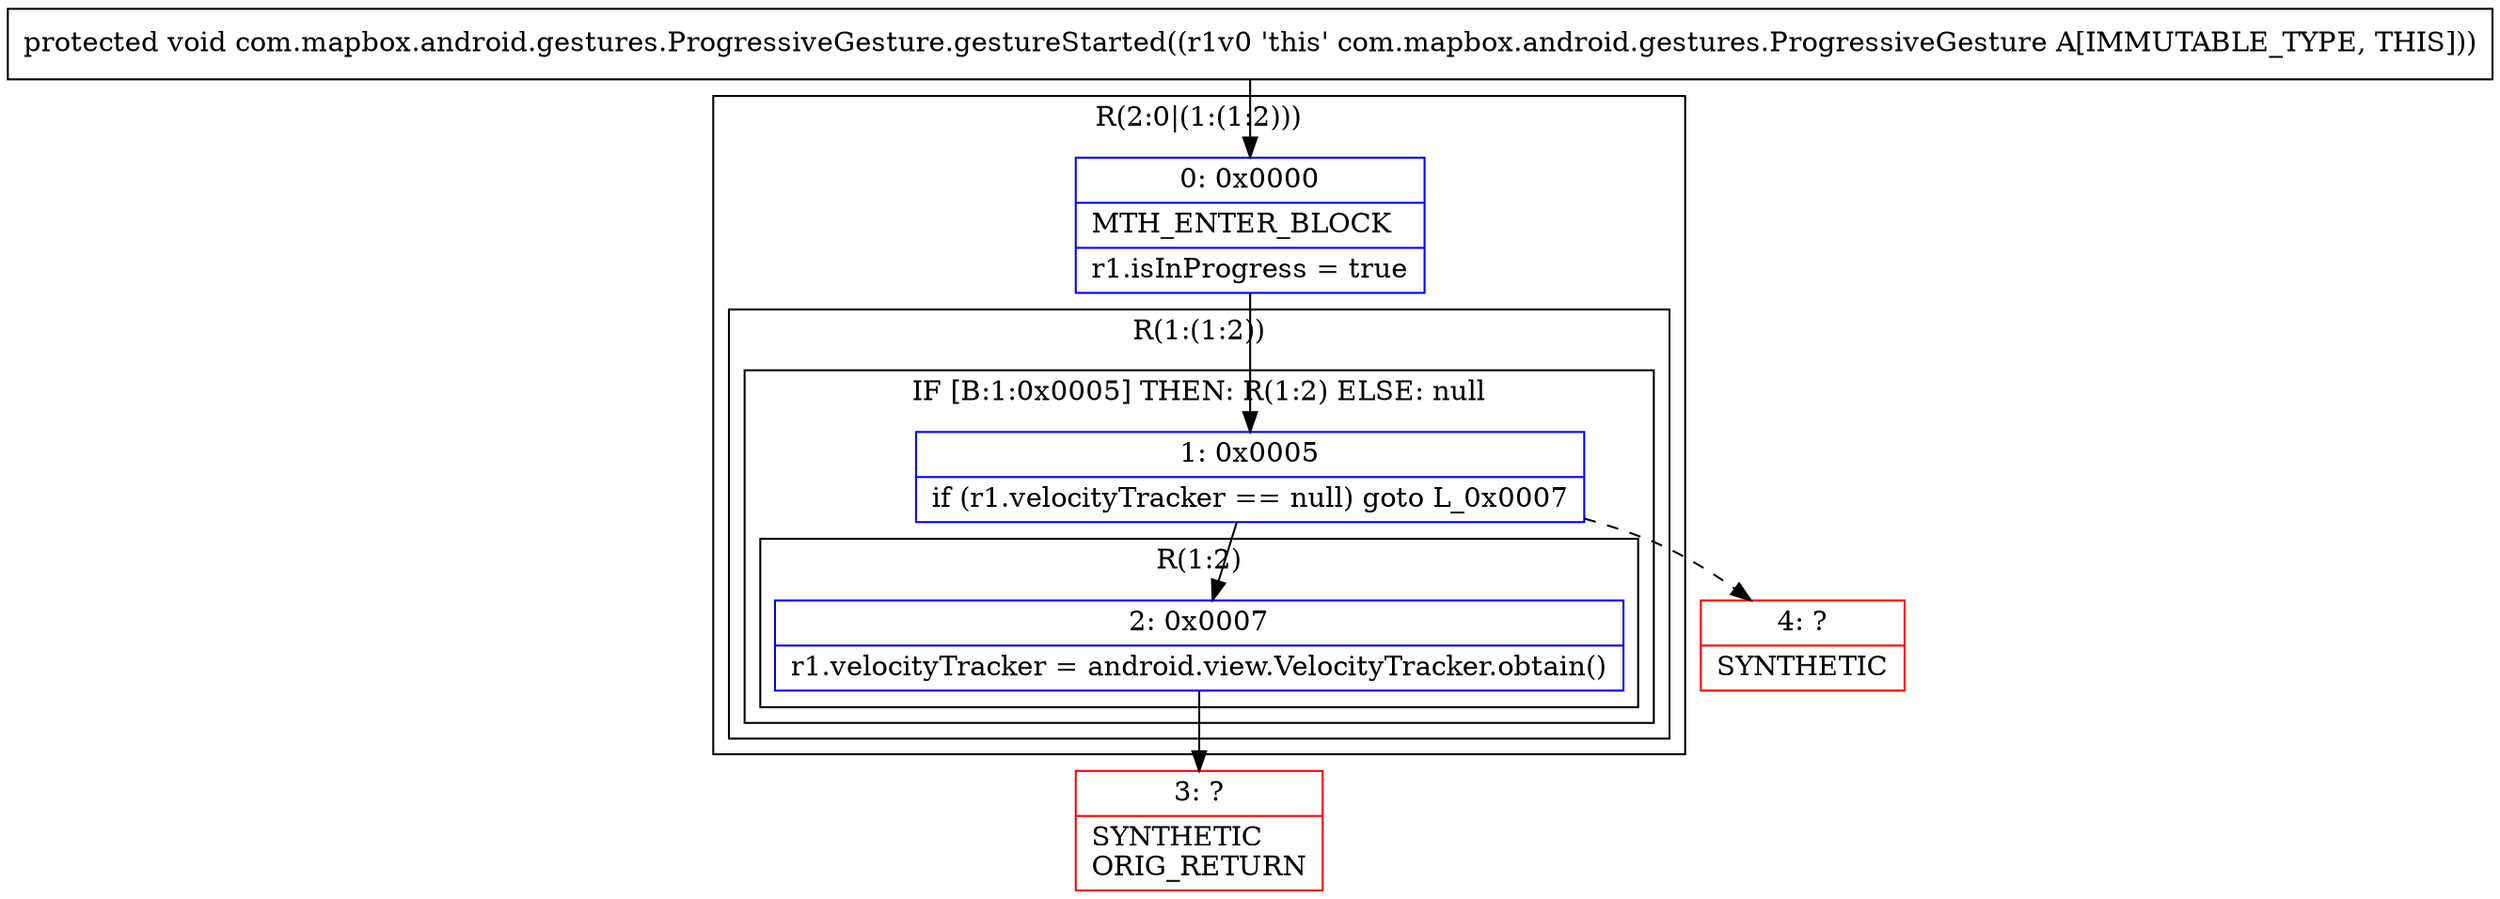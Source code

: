 digraph "CFG forcom.mapbox.android.gestures.ProgressiveGesture.gestureStarted()V" {
subgraph cluster_Region_1671409272 {
label = "R(2:0|(1:(1:2)))";
node [shape=record,color=blue];
Node_0 [shape=record,label="{0\:\ 0x0000|MTH_ENTER_BLOCK\l|r1.isInProgress = true\l}"];
subgraph cluster_Region_1393734405 {
label = "R(1:(1:2))";
node [shape=record,color=blue];
subgraph cluster_IfRegion_1557367933 {
label = "IF [B:1:0x0005] THEN: R(1:2) ELSE: null";
node [shape=record,color=blue];
Node_1 [shape=record,label="{1\:\ 0x0005|if (r1.velocityTracker == null) goto L_0x0007\l}"];
subgraph cluster_Region_1636695779 {
label = "R(1:2)";
node [shape=record,color=blue];
Node_2 [shape=record,label="{2\:\ 0x0007|r1.velocityTracker = android.view.VelocityTracker.obtain()\l}"];
}
}
}
}
Node_3 [shape=record,color=red,label="{3\:\ ?|SYNTHETIC\lORIG_RETURN\l}"];
Node_4 [shape=record,color=red,label="{4\:\ ?|SYNTHETIC\l}"];
MethodNode[shape=record,label="{protected void com.mapbox.android.gestures.ProgressiveGesture.gestureStarted((r1v0 'this' com.mapbox.android.gestures.ProgressiveGesture A[IMMUTABLE_TYPE, THIS])) }"];
MethodNode -> Node_0;
Node_0 -> Node_1;
Node_1 -> Node_2;
Node_1 -> Node_4[style=dashed];
Node_2 -> Node_3;
}

